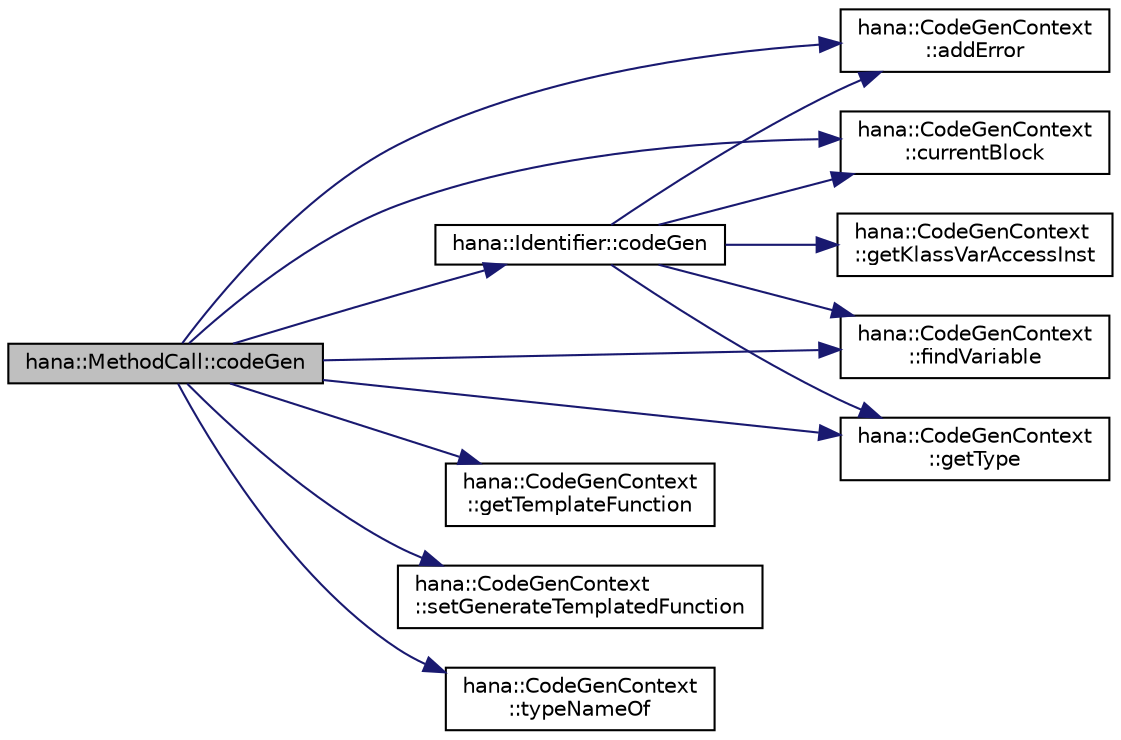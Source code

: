 digraph "hana::MethodCall::codeGen"
{
 // LATEX_PDF_SIZE
  edge [fontname="Helvetica",fontsize="10",labelfontname="Helvetica",labelfontsize="10"];
  node [fontname="Helvetica",fontsize="10",shape=record];
  rankdir="LR";
  Node1 [label="hana::MethodCall::codeGen",height=0.2,width=0.4,color="black", fillcolor="grey75", style="filled", fontcolor="black",tooltip=" "];
  Node1 -> Node2 [color="midnightblue",fontsize="10",style="solid",fontname="Helvetica"];
  Node2 [label="hana::CodeGenContext\l::addError",height=0.2,width=0.4,color="black", fillcolor="white", style="filled",URL="$classhana_1_1_code_gen_context.html#a9b8766a19ba43e57497cfacf27e06706",tooltip=" "];
  Node1 -> Node3 [color="midnightblue",fontsize="10",style="solid",fontname="Helvetica"];
  Node3 [label="hana::Identifier::codeGen",height=0.2,width=0.4,color="black", fillcolor="white", style="filled",URL="$classhana_1_1_identifier.html#ae9998fc8b30b1496900f3037ab957798",tooltip=" "];
  Node3 -> Node2 [color="midnightblue",fontsize="10",style="solid",fontname="Helvetica"];
  Node3 -> Node4 [color="midnightblue",fontsize="10",style="solid",fontname="Helvetica"];
  Node4 [label="hana::CodeGenContext\l::currentBlock",height=0.2,width=0.4,color="black", fillcolor="white", style="filled",URL="$classhana_1_1_code_gen_context.html#ab03838a9df07190a7289d01c3bb7f506",tooltip=" "];
  Node3 -> Node5 [color="midnightblue",fontsize="10",style="solid",fontname="Helvetica"];
  Node5 [label="hana::CodeGenContext\l::findVariable",height=0.2,width=0.4,color="black", fillcolor="white", style="filled",URL="$classhana_1_1_code_gen_context.html#a6c4231f00e968ee90f5df9de4864ba2d",tooltip=" "];
  Node3 -> Node6 [color="midnightblue",fontsize="10",style="solid",fontname="Helvetica"];
  Node6 [label="hana::CodeGenContext\l::getKlassVarAccessInst",height=0.2,width=0.4,color="black", fillcolor="white", style="filled",URL="$classhana_1_1_code_gen_context.html#ac7a0ff4a928132cdf8e9921f70a9ccea",tooltip=" "];
  Node3 -> Node7 [color="midnightblue",fontsize="10",style="solid",fontname="Helvetica"];
  Node7 [label="hana::CodeGenContext\l::getType",height=0.2,width=0.4,color="black", fillcolor="white", style="filled",URL="$classhana_1_1_code_gen_context.html#a458108d1bb74deab6f710e01447c2e97",tooltip=" "];
  Node1 -> Node4 [color="midnightblue",fontsize="10",style="solid",fontname="Helvetica"];
  Node1 -> Node5 [color="midnightblue",fontsize="10",style="solid",fontname="Helvetica"];
  Node1 -> Node8 [color="midnightblue",fontsize="10",style="solid",fontname="Helvetica"];
  Node8 [label="hana::CodeGenContext\l::getTemplateFunction",height=0.2,width=0.4,color="black", fillcolor="white", style="filled",URL="$classhana_1_1_code_gen_context.html#a7dac8c557e7ac072031d821de670bfc9",tooltip=" "];
  Node1 -> Node7 [color="midnightblue",fontsize="10",style="solid",fontname="Helvetica"];
  Node1 -> Node9 [color="midnightblue",fontsize="10",style="solid",fontname="Helvetica"];
  Node9 [label="hana::CodeGenContext\l::setGenerateTemplatedFunction",height=0.2,width=0.4,color="black", fillcolor="white", style="filled",URL="$classhana_1_1_code_gen_context.html#a5e61e399b190baf0081103b9c70f764b",tooltip=" "];
  Node1 -> Node10 [color="midnightblue",fontsize="10",style="solid",fontname="Helvetica"];
  Node10 [label="hana::CodeGenContext\l::typeNameOf",height=0.2,width=0.4,color="black", fillcolor="white", style="filled",URL="$classhana_1_1_code_gen_context.html#abce968fd213fc3fd8d64e382fdf32d93",tooltip=" "];
}
